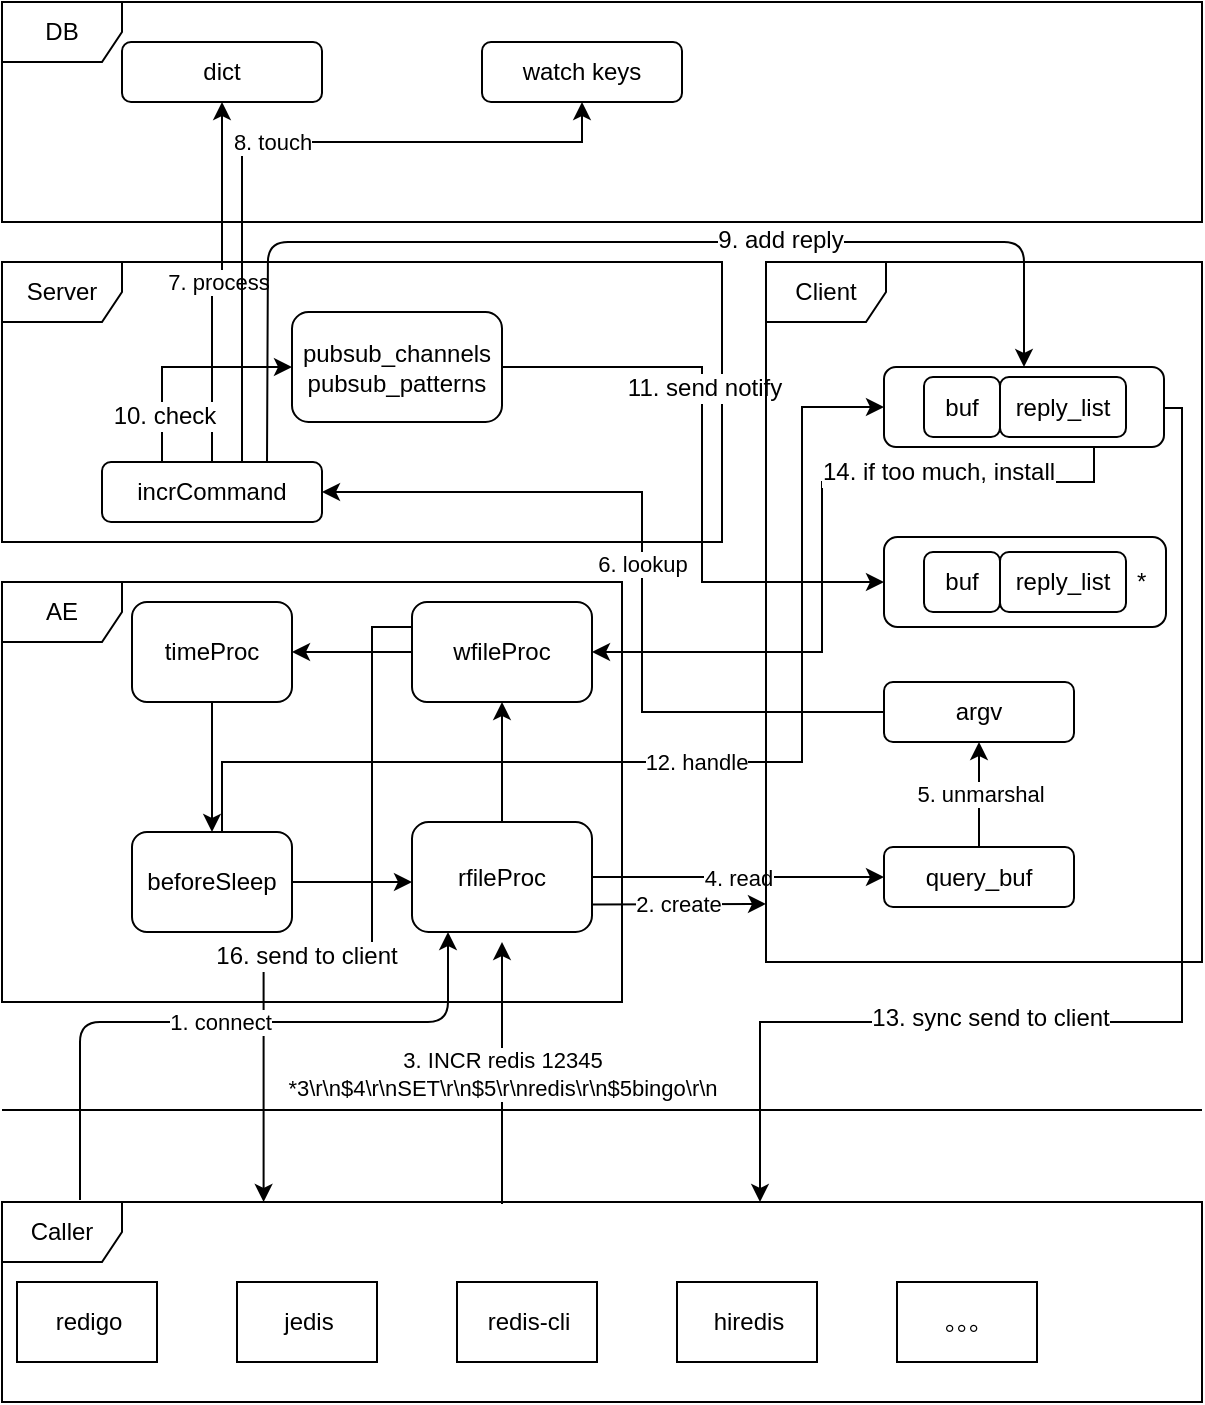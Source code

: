 <mxfile version="10.6.7" type="github"><diagram id="DwWe2WWStFA9tM1RGa7o" name="Page-1"><mxGraphModel dx="2007" dy="1133" grid="1" gridSize="10" guides="1" tooltips="1" connect="1" arrows="1" fold="1" page="1" pageScale="1" pageWidth="827" pageHeight="1169" math="0" shadow="0"><root><mxCell id="0"/><mxCell id="1" parent="0"/><mxCell id="Q6ZeFc82Tndt3eIwR_6Y-51" value="" style="edgeStyle=orthogonalEdgeStyle;rounded=0;orthogonalLoop=1;jettySize=auto;html=1;exitX=0.75;exitY=1;exitDx=0;exitDy=0;entryX=1;entryY=0.5;entryDx=0;entryDy=0;" parent="1" source="Q6ZeFc82Tndt3eIwR_6Y-28" target="cZgeTBzUb0WHTp_Z0qXL-2" edge="1"><mxGeometry relative="1" as="geometry"><mxPoint x="520" y="280" as="sourcePoint"/><Array as="points"><mxPoint x="586" y="280"/><mxPoint x="450" y="280"/><mxPoint x="450" y="365"/></Array><mxPoint x="350" y="360" as="targetPoint"/></mxGeometry></mxCell><mxCell id="Q6ZeFc82Tndt3eIwR_6Y-52" value="14. if too much, install" style="text;html=1;resizable=0;points=[];align=center;verticalAlign=middle;labelBackgroundColor=#ffffff;" parent="Q6ZeFc82Tndt3eIwR_6Y-51" vertex="1" connectable="0"><mxGeometry x="-0.457" relative="1" as="geometry"><mxPoint y="-5" as="offset"/></mxGeometry></mxCell><mxCell id="Q6ZeFc82Tndt3eIwR_6Y-28" value="" style="rounded=1;whiteSpace=wrap;html=1;" parent="1" vertex="1"><mxGeometry x="481" y="222.5" width="140" height="40" as="geometry"/></mxCell><mxCell id="Q6ZeFc82Tndt3eIwR_6Y-54" value="" style="edgeStyle=orthogonalEdgeStyle;rounded=0;orthogonalLoop=1;jettySize=auto;html=1;exitX=0;exitY=0.25;exitDx=0;exitDy=0;entryX=0.218;entryY=0;entryDx=0;entryDy=0;entryPerimeter=0;" parent="1" source="cZgeTBzUb0WHTp_Z0qXL-2" target="cZgeTBzUb0WHTp_Z0qXL-22" edge="1"><mxGeometry relative="1" as="geometry"><mxPoint x="150" y="686" as="targetPoint"/></mxGeometry></mxCell><mxCell id="Q6ZeFc82Tndt3eIwR_6Y-56" value="16. send to client" style="text;html=1;resizable=0;points=[];align=center;verticalAlign=middle;labelBackgroundColor=#ffffff;" parent="Q6ZeFc82Tndt3eIwR_6Y-54" vertex="1" connectable="0"><mxGeometry x="0.192" y="2" relative="1" as="geometry"><mxPoint as="offset"/></mxGeometry></mxCell><mxCell id="cZgeTBzUb0WHTp_Z0qXL-2" value="wfileProc" style="rounded=1;whiteSpace=wrap;html=1;" parent="1" vertex="1"><mxGeometry x="245" y="340" width="90" height="50" as="geometry"/></mxCell><mxCell id="cZgeTBzUb0WHTp_Z0qXL-4" value="rfileProc" style="rounded=1;whiteSpace=wrap;html=1;" parent="1" vertex="1"><mxGeometry x="245" y="450" width="90" height="55" as="geometry"/></mxCell><mxCell id="cZgeTBzUb0WHTp_Z0qXL-11" value="" style="endArrow=classic;html=1;exitX=0.5;exitY=0;exitDx=0;exitDy=0;entryX=0.5;entryY=1;entryDx=0;entryDy=0;" parent="1" source="cZgeTBzUb0WHTp_Z0qXL-4" target="cZgeTBzUb0WHTp_Z0qXL-2" edge="1"><mxGeometry width="50" height="50" relative="1" as="geometry"><mxPoint x="100" y="450" as="sourcePoint"/><mxPoint x="220" y="488" as="targetPoint"/><Array as="points"/></mxGeometry></mxCell><mxCell id="cZgeTBzUb0WHTp_Z0qXL-13" value="AE&lt;br&gt;" style="shape=umlFrame;whiteSpace=wrap;html=1;" parent="1" vertex="1"><mxGeometry x="40" y="330" width="310" height="210" as="geometry"/></mxCell><mxCell id="cZgeTBzUb0WHTp_Z0qXL-15" value="DB" style="shape=umlFrame;whiteSpace=wrap;html=1;" parent="1" vertex="1"><mxGeometry x="40" y="40" width="600" height="110" as="geometry"/></mxCell><mxCell id="cZgeTBzUb0WHTp_Z0qXL-16" value="" style="line;strokeWidth=1;fillColor=none;align=left;verticalAlign=middle;spacingTop=-1;spacingLeft=3;spacingRight=3;rotatable=0;labelPosition=right;points=[];portConstraint=eastwest;" parent="1" vertex="1"><mxGeometry x="40" y="590" width="600" height="8" as="geometry"/></mxCell><mxCell id="cZgeTBzUb0WHTp_Z0qXL-17" value="Server" style="shape=umlFrame;whiteSpace=wrap;html=1;" parent="1" vertex="1"><mxGeometry x="40" y="170" width="360" height="140" as="geometry"/></mxCell><mxCell id="cZgeTBzUb0WHTp_Z0qXL-22" value="Caller" style="shape=umlFrame;whiteSpace=wrap;html=1;" parent="1" vertex="1"><mxGeometry x="40" y="640" width="600" height="100" as="geometry"/></mxCell><mxCell id="cZgeTBzUb0WHTp_Z0qXL-23" value="redigo" style="html=1;" parent="1" vertex="1"><mxGeometry x="47.5" y="680" width="70" height="40" as="geometry"/></mxCell><mxCell id="cZgeTBzUb0WHTp_Z0qXL-24" value="jedis" style="html=1;" parent="1" vertex="1"><mxGeometry x="157.5" y="680" width="70" height="40" as="geometry"/></mxCell><mxCell id="cZgeTBzUb0WHTp_Z0qXL-28" value="redis-cli" style="html=1;" parent="1" vertex="1"><mxGeometry x="267.5" y="680" width="70" height="40" as="geometry"/></mxCell><mxCell id="cZgeTBzUb0WHTp_Z0qXL-29" value="hiredis" style="html=1;" parent="1" vertex="1"><mxGeometry x="377.5" y="680" width="70" height="40" as="geometry"/></mxCell><mxCell id="cZgeTBzUb0WHTp_Z0qXL-31" value="。。。" style="html=1;" parent="1" vertex="1"><mxGeometry x="487.5" y="680" width="70" height="40" as="geometry"/></mxCell><mxCell id="cZgeTBzUb0WHTp_Z0qXL-32" value="1. connect" style="edgeStyle=elbowEdgeStyle;elbow=vertical;endArrow=classic;html=1;exitX=0.065;exitY=-0.01;exitDx=0;exitDy=0;exitPerimeter=0;" parent="1" source="cZgeTBzUb0WHTp_Z0qXL-22" edge="1"><mxGeometry width="50" height="50" relative="1" as="geometry"><mxPoint x="60" y="640" as="sourcePoint"/><mxPoint x="263" y="505" as="targetPoint"/><Array as="points"><mxPoint x="110" y="550"/></Array></mxGeometry></mxCell><mxCell id="cZgeTBzUb0WHTp_Z0qXL-40" value="2. create" style="endArrow=classic;html=1;shadow=0;exitX=1;exitY=0.75;exitDx=0;exitDy=0;entryX=0;entryY=0.917;entryDx=0;entryDy=0;entryPerimeter=0;" parent="1" source="cZgeTBzUb0WHTp_Z0qXL-4" target="cZgeTBzUb0WHTp_Z0qXL-14" edge="1"><mxGeometry width="50" height="50" relative="1" as="geometry"><mxPoint x="-20" y="1180" as="sourcePoint"/><mxPoint x="370" y="391" as="targetPoint"/></mxGeometry></mxCell><mxCell id="Q6ZeFc82Tndt3eIwR_6Y-1" value="3. INCR redis 12345&lt;br&gt;*3\r\n$4\r\nSET\r\n$5\r\nredis\r\n$5bingo\r\n&lt;br&gt;" style="endArrow=classic;html=1;" parent="1" edge="1"><mxGeometry width="50" height="50" relative="1" as="geometry"><mxPoint x="290" y="641" as="sourcePoint"/><mxPoint x="290" y="510" as="targetPoint"/></mxGeometry></mxCell><mxCell id="Q6ZeFc82Tndt3eIwR_6Y-8" value="5. unmarshal" style="edgeStyle=orthogonalEdgeStyle;rounded=0;orthogonalLoop=1;jettySize=auto;html=1;" parent="1" source="Q6ZeFc82Tndt3eIwR_6Y-5" target="Q6ZeFc82Tndt3eIwR_6Y-7" edge="1"><mxGeometry relative="1" as="geometry"><Array as="points"/></mxGeometry></mxCell><mxCell id="Q6ZeFc82Tndt3eIwR_6Y-5" value="query_buf" style="rounded=1;whiteSpace=wrap;html=1;" parent="1" vertex="1"><mxGeometry x="481" y="462.5" width="95" height="30" as="geometry"/></mxCell><mxCell id="Q6ZeFc82Tndt3eIwR_6Y-13" value="6. lookup" style="edgeStyle=orthogonalEdgeStyle;rounded=0;orthogonalLoop=1;jettySize=auto;html=1;entryX=1;entryY=0.5;entryDx=0;entryDy=0;" parent="1" source="Q6ZeFc82Tndt3eIwR_6Y-7" target="Q6ZeFc82Tndt3eIwR_6Y-16" edge="1"><mxGeometry relative="1" as="geometry"><mxPoint x="355" y="285" as="targetPoint"/><Array as="points"><mxPoint x="360" y="395"/><mxPoint x="360" y="285"/></Array></mxGeometry></mxCell><mxCell id="Q6ZeFc82Tndt3eIwR_6Y-7" value="argv" style="rounded=1;whiteSpace=wrap;html=1;" parent="1" vertex="1"><mxGeometry x="481" y="380" width="95" height="30" as="geometry"/></mxCell><mxCell id="Q6ZeFc82Tndt3eIwR_6Y-6" value="4. read" style="endArrow=classic;html=1;shadow=0;exitX=1;exitY=0.5;exitDx=0;exitDy=0;entryX=0;entryY=0.5;entryDx=0;entryDy=0;" parent="1" source="cZgeTBzUb0WHTp_Z0qXL-4" target="Q6ZeFc82Tndt3eIwR_6Y-5" edge="1"><mxGeometry width="50" height="50" relative="1" as="geometry"><mxPoint x="340" y="474" as="sourcePoint"/><mxPoint x="380" y="401" as="targetPoint"/></mxGeometry></mxCell><mxCell id="Q6ZeFc82Tndt3eIwR_6Y-18" value="7. process" style="edgeStyle=orthogonalEdgeStyle;rounded=0;orthogonalLoop=1;jettySize=auto;html=1;entryX=0.5;entryY=1;entryDx=0;entryDy=0;" parent="1" source="Q6ZeFc82Tndt3eIwR_6Y-16" target="Q6ZeFc82Tndt3eIwR_6Y-17" edge="1"><mxGeometry relative="1" as="geometry"><mxPoint x="210" y="100" as="targetPoint"/></mxGeometry></mxCell><mxCell id="Q6ZeFc82Tndt3eIwR_6Y-40" value="8. touch" style="edgeStyle=orthogonalEdgeStyle;rounded=0;orthogonalLoop=1;jettySize=auto;html=1;" parent="1" source="Q6ZeFc82Tndt3eIwR_6Y-16" target="Q6ZeFc82Tndt3eIwR_6Y-37" edge="1"><mxGeometry relative="1" as="geometry"><mxPoint x="150" y="380" as="targetPoint"/><Array as="points"><mxPoint x="160" y="110"/><mxPoint x="330" y="110"/></Array></mxGeometry></mxCell><mxCell id="Q6ZeFc82Tndt3eIwR_6Y-42" value="" style="edgeStyle=orthogonalEdgeStyle;rounded=0;orthogonalLoop=1;jettySize=auto;html=1;entryX=0;entryY=0.5;entryDx=0;entryDy=0;" parent="1" source="Q6ZeFc82Tndt3eIwR_6Y-16" target="Q6ZeFc82Tndt3eIwR_6Y-36" edge="1"><mxGeometry relative="1" as="geometry"><mxPoint x="150" y="380" as="targetPoint"/><Array as="points"><mxPoint x="120" y="223"/></Array></mxGeometry></mxCell><mxCell id="Q6ZeFc82Tndt3eIwR_6Y-44" value="10. check" style="text;html=1;resizable=0;points=[];align=center;verticalAlign=middle;labelBackgroundColor=#ffffff;" parent="Q6ZeFc82Tndt3eIwR_6Y-42" vertex="1" connectable="0"><mxGeometry x="-0.589" y="-1" relative="1" as="geometry"><mxPoint as="offset"/></mxGeometry></mxCell><mxCell id="Q6ZeFc82Tndt3eIwR_6Y-16" value="incrCommand" style="rounded=1;whiteSpace=wrap;html=1;" parent="1" vertex="1"><mxGeometry x="90" y="270" width="110" height="30" as="geometry"/></mxCell><mxCell id="Q6ZeFc82Tndt3eIwR_6Y-17" value="dict" style="rounded=1;whiteSpace=wrap;html=1;" parent="1" vertex="1"><mxGeometry x="100" y="60" width="100" height="30" as="geometry"/></mxCell><mxCell id="Q6ZeFc82Tndt3eIwR_6Y-37" value="watch keys" style="rounded=1;whiteSpace=wrap;html=1;" parent="1" vertex="1"><mxGeometry x="280" y="60" width="100" height="30" as="geometry"/></mxCell><mxCell id="Q6ZeFc82Tndt3eIwR_6Y-23" value="" style="endArrow=classic;html=1;entryX=0.5;entryY=0;entryDx=0;entryDy=0;exitX=0.75;exitY=0;exitDx=0;exitDy=0;" parent="1" source="Q6ZeFc82Tndt3eIwR_6Y-16" target="Q6ZeFc82Tndt3eIwR_6Y-28" edge="1"><mxGeometry width="50" height="50" relative="1" as="geometry"><mxPoint x="440" y="75" as="sourcePoint"/><mxPoint x="15" y="90" as="targetPoint"/><Array as="points"><mxPoint x="173" y="160"/><mxPoint x="551" y="160"/></Array></mxGeometry></mxCell><mxCell id="Q6ZeFc82Tndt3eIwR_6Y-35" value="9. add reply" style="text;html=1;resizable=0;points=[];align=center;verticalAlign=middle;labelBackgroundColor=#ffffff;" parent="Q6ZeFc82Tndt3eIwR_6Y-23" vertex="1" connectable="0"><mxGeometry x="0.327" y="1" relative="1" as="geometry"><mxPoint as="offset"/></mxGeometry></mxCell><mxCell id="Q6ZeFc82Tndt3eIwR_6Y-24" value="buf" style="rounded=1;whiteSpace=wrap;html=1;" parent="1" vertex="1"><mxGeometry x="501" y="227.5" width="38" height="30" as="geometry"/></mxCell><mxCell id="Q6ZeFc82Tndt3eIwR_6Y-49" value="" style="edgeStyle=orthogonalEdgeStyle;rounded=0;orthogonalLoop=1;jettySize=auto;html=1;" parent="1" edge="1"><mxGeometry relative="1" as="geometry"><mxPoint x="621" y="243" as="sourcePoint"/><mxPoint x="419" y="640" as="targetPoint"/><Array as="points"><mxPoint x="621" y="243"/><mxPoint x="630" y="243"/><mxPoint x="630" y="550"/><mxPoint x="419" y="550"/></Array></mxGeometry></mxCell><mxCell id="Q6ZeFc82Tndt3eIwR_6Y-50" value="13. sync send to client" style="text;html=1;resizable=0;points=[];align=center;verticalAlign=middle;labelBackgroundColor=#ffffff;" parent="Q6ZeFc82Tndt3eIwR_6Y-49" vertex="1" connectable="0"><mxGeometry x="0.335" y="-2" relative="1" as="geometry"><mxPoint as="offset"/></mxGeometry></mxCell><mxCell id="Q6ZeFc82Tndt3eIwR_6Y-25" value="reply_list" style="rounded=1;whiteSpace=wrap;html=1;" parent="1" vertex="1"><mxGeometry x="539" y="227.5" width="63" height="30" as="geometry"/></mxCell><mxCell id="Q6ZeFc82Tndt3eIwR_6Y-31" value="&amp;nbsp; &amp;nbsp; &amp;nbsp; &amp;nbsp; &amp;nbsp; &amp;nbsp; &amp;nbsp; &amp;nbsp; &amp;nbsp; &amp;nbsp; &amp;nbsp; &amp;nbsp; &amp;nbsp; &amp;nbsp; &amp;nbsp; &amp;nbsp; &amp;nbsp; &amp;nbsp;*" style="rounded=1;whiteSpace=wrap;html=1;" parent="1" vertex="1"><mxGeometry x="481" y="307.5" width="141" height="45" as="geometry"/></mxCell><mxCell id="Q6ZeFc82Tndt3eIwR_6Y-32" value="buf" style="rounded=1;whiteSpace=wrap;html=1;" parent="1" vertex="1"><mxGeometry x="501" y="315" width="38" height="30" as="geometry"/></mxCell><mxCell id="Q6ZeFc82Tndt3eIwR_6Y-33" value="reply_list" style="rounded=1;whiteSpace=wrap;html=1;" parent="1" vertex="1"><mxGeometry x="539" y="315" width="63" height="30" as="geometry"/></mxCell><mxCell id="Q6ZeFc82Tndt3eIwR_6Y-46" value="" style="edgeStyle=orthogonalEdgeStyle;rounded=0;orthogonalLoop=1;jettySize=auto;html=1;entryX=0;entryY=0.5;entryDx=0;entryDy=0;" parent="1" source="Q6ZeFc82Tndt3eIwR_6Y-36" target="Q6ZeFc82Tndt3eIwR_6Y-31" edge="1"><mxGeometry relative="1" as="geometry"><mxPoint x="237.5" y="115" as="targetPoint"/><Array as="points"><mxPoint x="390" y="223"/><mxPoint x="390" y="330"/></Array></mxGeometry></mxCell><mxCell id="Q6ZeFc82Tndt3eIwR_6Y-47" value="11. send notify" style="text;html=1;resizable=0;points=[];align=center;verticalAlign=middle;labelBackgroundColor=#ffffff;" parent="Q6ZeFc82Tndt3eIwR_6Y-46" vertex="1" connectable="0"><mxGeometry x="-0.275" y="-2" relative="1" as="geometry"><mxPoint x="3" y="2" as="offset"/></mxGeometry></mxCell><mxCell id="Q6ZeFc82Tndt3eIwR_6Y-36" value="pubsub_channels&lt;br&gt;pubsub_patterns&lt;br&gt;" style="rounded=1;whiteSpace=wrap;html=1;" parent="1" vertex="1"><mxGeometry x="185" y="195" width="105" height="55" as="geometry"/></mxCell><mxCell id="80KbVT6afp8kNVRLYK1L-7" value="12. handle" style="edgeStyle=orthogonalEdgeStyle;rounded=0;orthogonalLoop=1;jettySize=auto;html=1;entryX=0;entryY=0.5;entryDx=0;entryDy=0;" parent="1" source="80KbVT6afp8kNVRLYK1L-1" target="Q6ZeFc82Tndt3eIwR_6Y-28" edge="1"><mxGeometry relative="1" as="geometry"><mxPoint x="90" y="582.5" as="targetPoint"/><Array as="points"><mxPoint x="150" y="420"/><mxPoint x="440" y="420"/><mxPoint x="440" y="243"/></Array></mxGeometry></mxCell><mxCell id="VKOZI6FTgE3zhmsg9FRS-2" value="" style="edgeStyle=orthogonalEdgeStyle;rounded=0;orthogonalLoop=1;jettySize=auto;html=1;" edge="1" parent="1" source="80KbVT6afp8kNVRLYK1L-1" target="cZgeTBzUb0WHTp_Z0qXL-4"><mxGeometry relative="1" as="geometry"><Array as="points"><mxPoint x="230" y="480"/><mxPoint x="230" y="480"/></Array></mxGeometry></mxCell><mxCell id="80KbVT6afp8kNVRLYK1L-1" value="beforeSleep" style="rounded=1;whiteSpace=wrap;html=1;" parent="1" vertex="1"><mxGeometry x="105" y="455" width="80" height="50" as="geometry"/></mxCell><mxCell id="80KbVT6afp8kNVRLYK1L-5" value="" style="edgeStyle=orthogonalEdgeStyle;rounded=0;orthogonalLoop=1;jettySize=auto;html=1;" parent="1" source="cZgeTBzUb0WHTp_Z0qXL-3" target="80KbVT6afp8kNVRLYK1L-1" edge="1"><mxGeometry relative="1" as="geometry"/></mxCell><mxCell id="cZgeTBzUb0WHTp_Z0qXL-3" value="timeProc" style="rounded=1;whiteSpace=wrap;html=1;" parent="1" vertex="1"><mxGeometry x="105" y="340" width="80" height="50" as="geometry"/></mxCell><mxCell id="80KbVT6afp8kNVRLYK1L-4" value="" style="edgeStyle=orthogonalEdgeStyle;rounded=0;orthogonalLoop=1;jettySize=auto;html=1;entryX=1;entryY=0.5;entryDx=0;entryDy=0;" parent="1" source="cZgeTBzUb0WHTp_Z0qXL-2" target="cZgeTBzUb0WHTp_Z0qXL-3" edge="1"><mxGeometry relative="1" as="geometry"><mxPoint x="240" y="355" as="sourcePoint"/><mxPoint x="140" y="355" as="targetPoint"/></mxGeometry></mxCell><mxCell id="cZgeTBzUb0WHTp_Z0qXL-14" value="Client" style="shape=umlFrame;whiteSpace=wrap;html=1;" parent="1" vertex="1"><mxGeometry x="422" y="170" width="218" height="350" as="geometry"/></mxCell></root></mxGraphModel></diagram></mxfile>